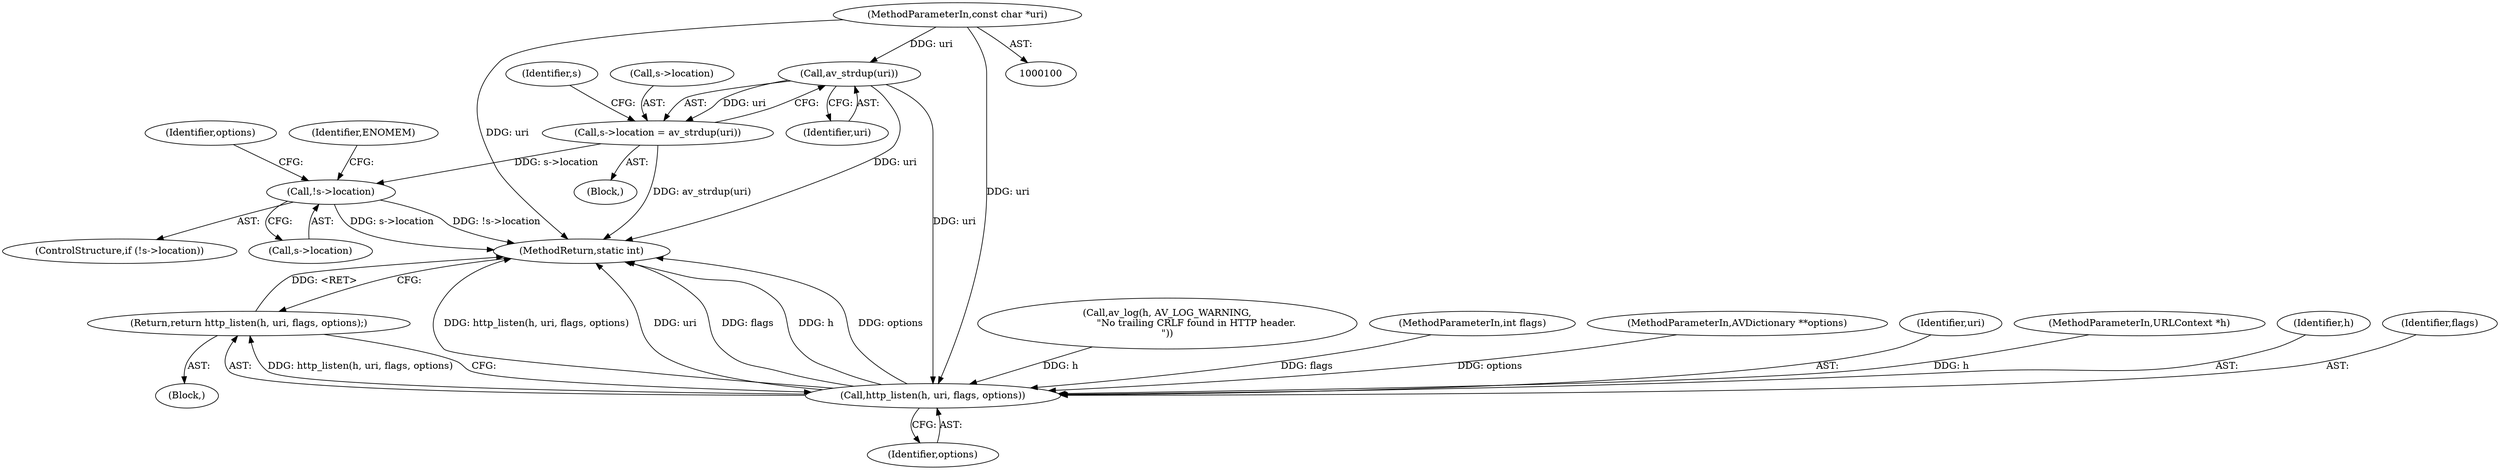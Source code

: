 digraph "0_FFmpeg_2a05c8f813de6f2278827734bf8102291e7484aa_1@API" {
"1000139" [label="(Call,av_strdup(uri))"];
"1000102" [label="(MethodParameterIn,const char *uri)"];
"1000135" [label="(Call,s->location = av_strdup(uri))"];
"1000142" [label="(Call,!s->location)"];
"1000237" [label="(Call,http_listen(h, uri, flags, options))"];
"1000236" [label="(Return,return http_listen(h, uri, flags, options);)"];
"1000150" [label="(Identifier,options)"];
"1000236" [label="(Return,return http_listen(h, uri, flags, options);)"];
"1000143" [label="(Call,s->location)"];
"1000186" [label="(Call,av_log(h, AV_LOG_WARNING,\n                   \"No trailing CRLF found in HTTP header.\n\"))"];
"1000141" [label="(ControlStructure,if (!s->location))"];
"1000142" [label="(Call,!s->location)"];
"1000105" [label="(Block,)"];
"1000136" [label="(Call,s->location)"];
"1000139" [label="(Call,av_strdup(uri))"];
"1000235" [label="(Block,)"];
"1000140" [label="(Identifier,uri)"];
"1000144" [label="(Identifier,s)"];
"1000241" [label="(Identifier,options)"];
"1000102" [label="(MethodParameterIn,const char *uri)"];
"1000103" [label="(MethodParameterIn,int flags)"];
"1000258" [label="(MethodReturn,static int)"];
"1000135" [label="(Call,s->location = av_strdup(uri))"];
"1000104" [label="(MethodParameterIn,AVDictionary **options)"];
"1000239" [label="(Identifier,uri)"];
"1000101" [label="(MethodParameterIn,URLContext *h)"];
"1000238" [label="(Identifier,h)"];
"1000237" [label="(Call,http_listen(h, uri, flags, options))"];
"1000240" [label="(Identifier,flags)"];
"1000148" [label="(Identifier,ENOMEM)"];
"1000139" -> "1000135"  [label="AST: "];
"1000139" -> "1000140"  [label="CFG: "];
"1000140" -> "1000139"  [label="AST: "];
"1000135" -> "1000139"  [label="CFG: "];
"1000139" -> "1000258"  [label="DDG: uri"];
"1000139" -> "1000135"  [label="DDG: uri"];
"1000102" -> "1000139"  [label="DDG: uri"];
"1000139" -> "1000237"  [label="DDG: uri"];
"1000102" -> "1000100"  [label="AST: "];
"1000102" -> "1000258"  [label="DDG: uri"];
"1000102" -> "1000237"  [label="DDG: uri"];
"1000135" -> "1000105"  [label="AST: "];
"1000136" -> "1000135"  [label="AST: "];
"1000144" -> "1000135"  [label="CFG: "];
"1000135" -> "1000258"  [label="DDG: av_strdup(uri)"];
"1000135" -> "1000142"  [label="DDG: s->location"];
"1000142" -> "1000141"  [label="AST: "];
"1000142" -> "1000143"  [label="CFG: "];
"1000143" -> "1000142"  [label="AST: "];
"1000148" -> "1000142"  [label="CFG: "];
"1000150" -> "1000142"  [label="CFG: "];
"1000142" -> "1000258"  [label="DDG: !s->location"];
"1000142" -> "1000258"  [label="DDG: s->location"];
"1000237" -> "1000236"  [label="AST: "];
"1000237" -> "1000241"  [label="CFG: "];
"1000238" -> "1000237"  [label="AST: "];
"1000239" -> "1000237"  [label="AST: "];
"1000240" -> "1000237"  [label="AST: "];
"1000241" -> "1000237"  [label="AST: "];
"1000236" -> "1000237"  [label="CFG: "];
"1000237" -> "1000258"  [label="DDG: http_listen(h, uri, flags, options)"];
"1000237" -> "1000258"  [label="DDG: uri"];
"1000237" -> "1000258"  [label="DDG: flags"];
"1000237" -> "1000258"  [label="DDG: h"];
"1000237" -> "1000258"  [label="DDG: options"];
"1000237" -> "1000236"  [label="DDG: http_listen(h, uri, flags, options)"];
"1000186" -> "1000237"  [label="DDG: h"];
"1000101" -> "1000237"  [label="DDG: h"];
"1000103" -> "1000237"  [label="DDG: flags"];
"1000104" -> "1000237"  [label="DDG: options"];
"1000236" -> "1000235"  [label="AST: "];
"1000258" -> "1000236"  [label="CFG: "];
"1000236" -> "1000258"  [label="DDG: <RET>"];
}
